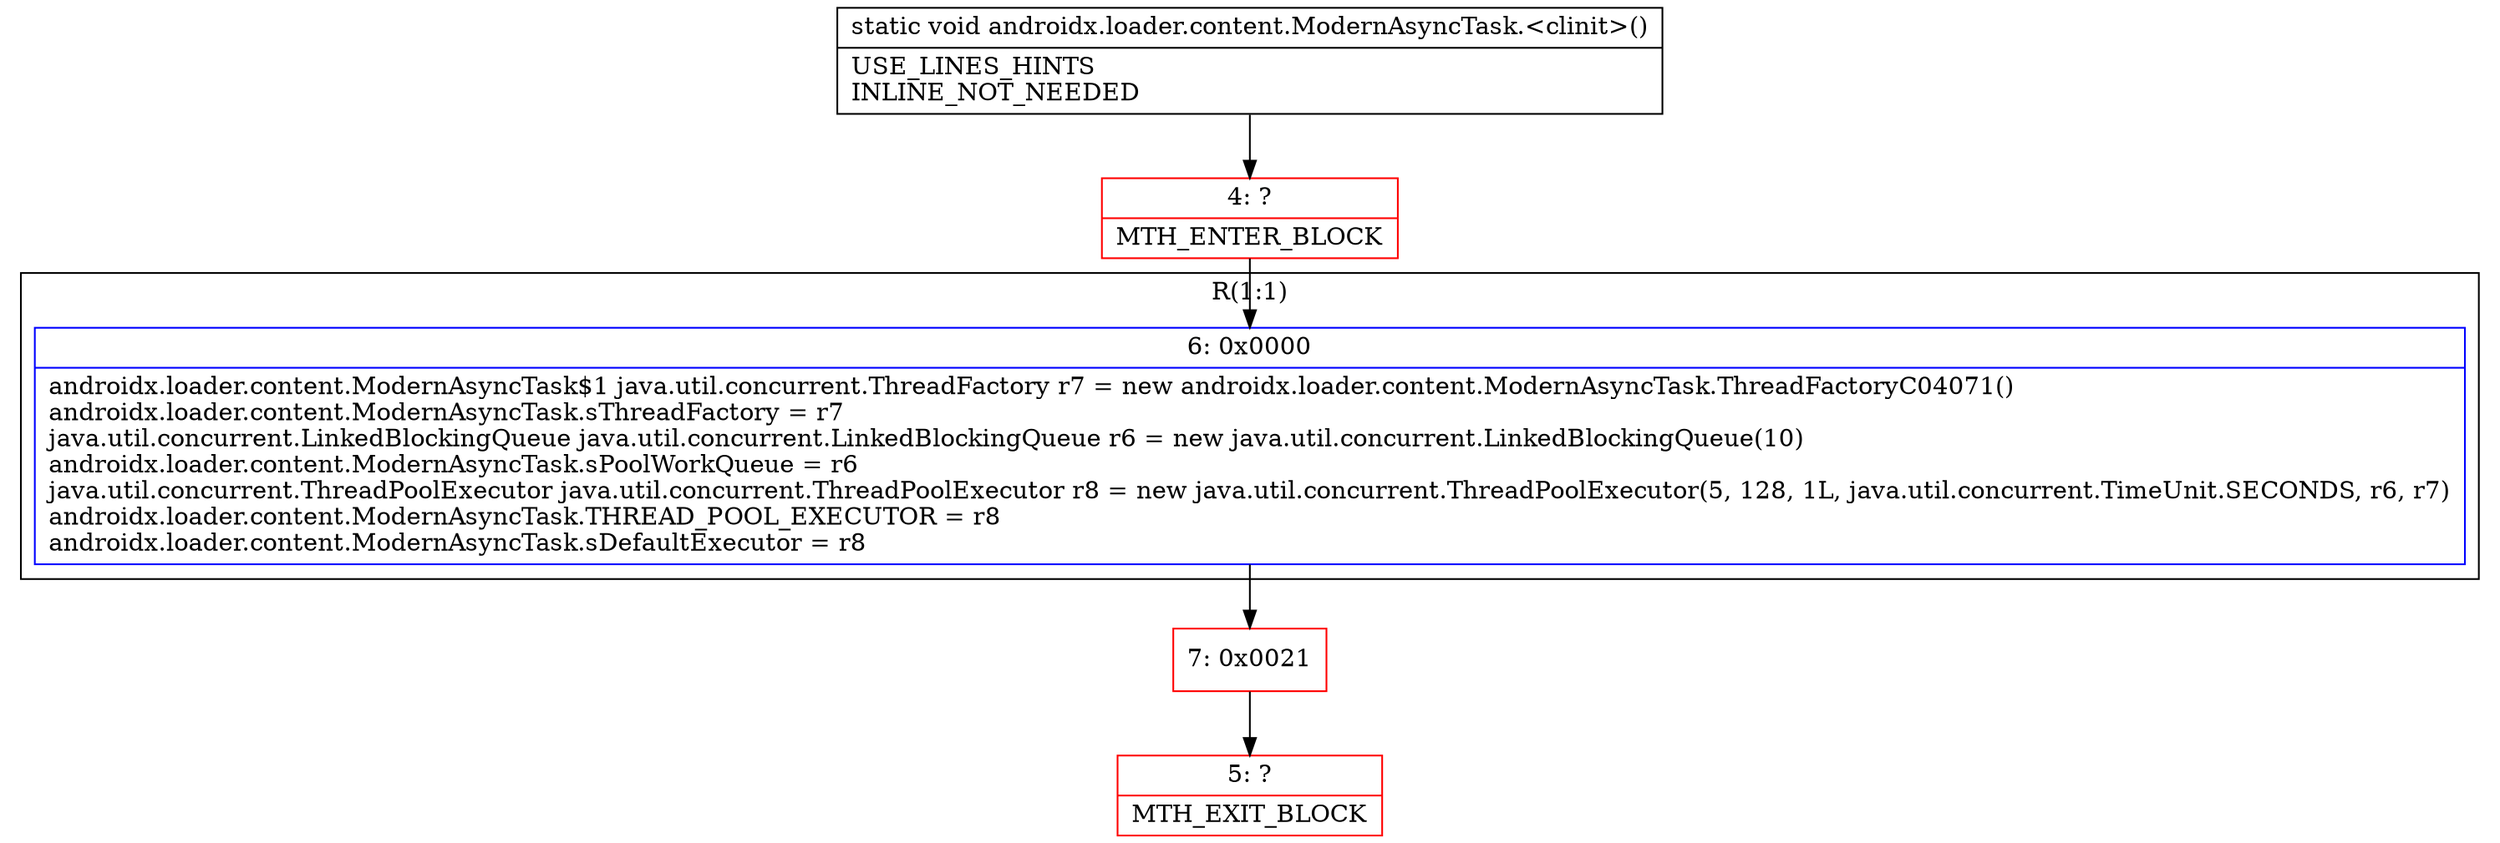 digraph "CFG forandroidx.loader.content.ModernAsyncTask.\<clinit\>()V" {
subgraph cluster_Region_1849389596 {
label = "R(1:1)";
node [shape=record,color=blue];
Node_6 [shape=record,label="{6\:\ 0x0000|androidx.loader.content.ModernAsyncTask$1 java.util.concurrent.ThreadFactory r7 = new androidx.loader.content.ModernAsyncTask.ThreadFactoryC04071()\landroidx.loader.content.ModernAsyncTask.sThreadFactory = r7\ljava.util.concurrent.LinkedBlockingQueue java.util.concurrent.LinkedBlockingQueue r6 = new java.util.concurrent.LinkedBlockingQueue(10)\landroidx.loader.content.ModernAsyncTask.sPoolWorkQueue = r6\ljava.util.concurrent.ThreadPoolExecutor java.util.concurrent.ThreadPoolExecutor r8 = new java.util.concurrent.ThreadPoolExecutor(5, 128, 1L, java.util.concurrent.TimeUnit.SECONDS, r6, r7)\landroidx.loader.content.ModernAsyncTask.THREAD_POOL_EXECUTOR = r8\landroidx.loader.content.ModernAsyncTask.sDefaultExecutor = r8\l}"];
}
Node_4 [shape=record,color=red,label="{4\:\ ?|MTH_ENTER_BLOCK\l}"];
Node_7 [shape=record,color=red,label="{7\:\ 0x0021}"];
Node_5 [shape=record,color=red,label="{5\:\ ?|MTH_EXIT_BLOCK\l}"];
MethodNode[shape=record,label="{static void androidx.loader.content.ModernAsyncTask.\<clinit\>()  | USE_LINES_HINTS\lINLINE_NOT_NEEDED\l}"];
MethodNode -> Node_4;Node_6 -> Node_7;
Node_4 -> Node_6;
Node_7 -> Node_5;
}

